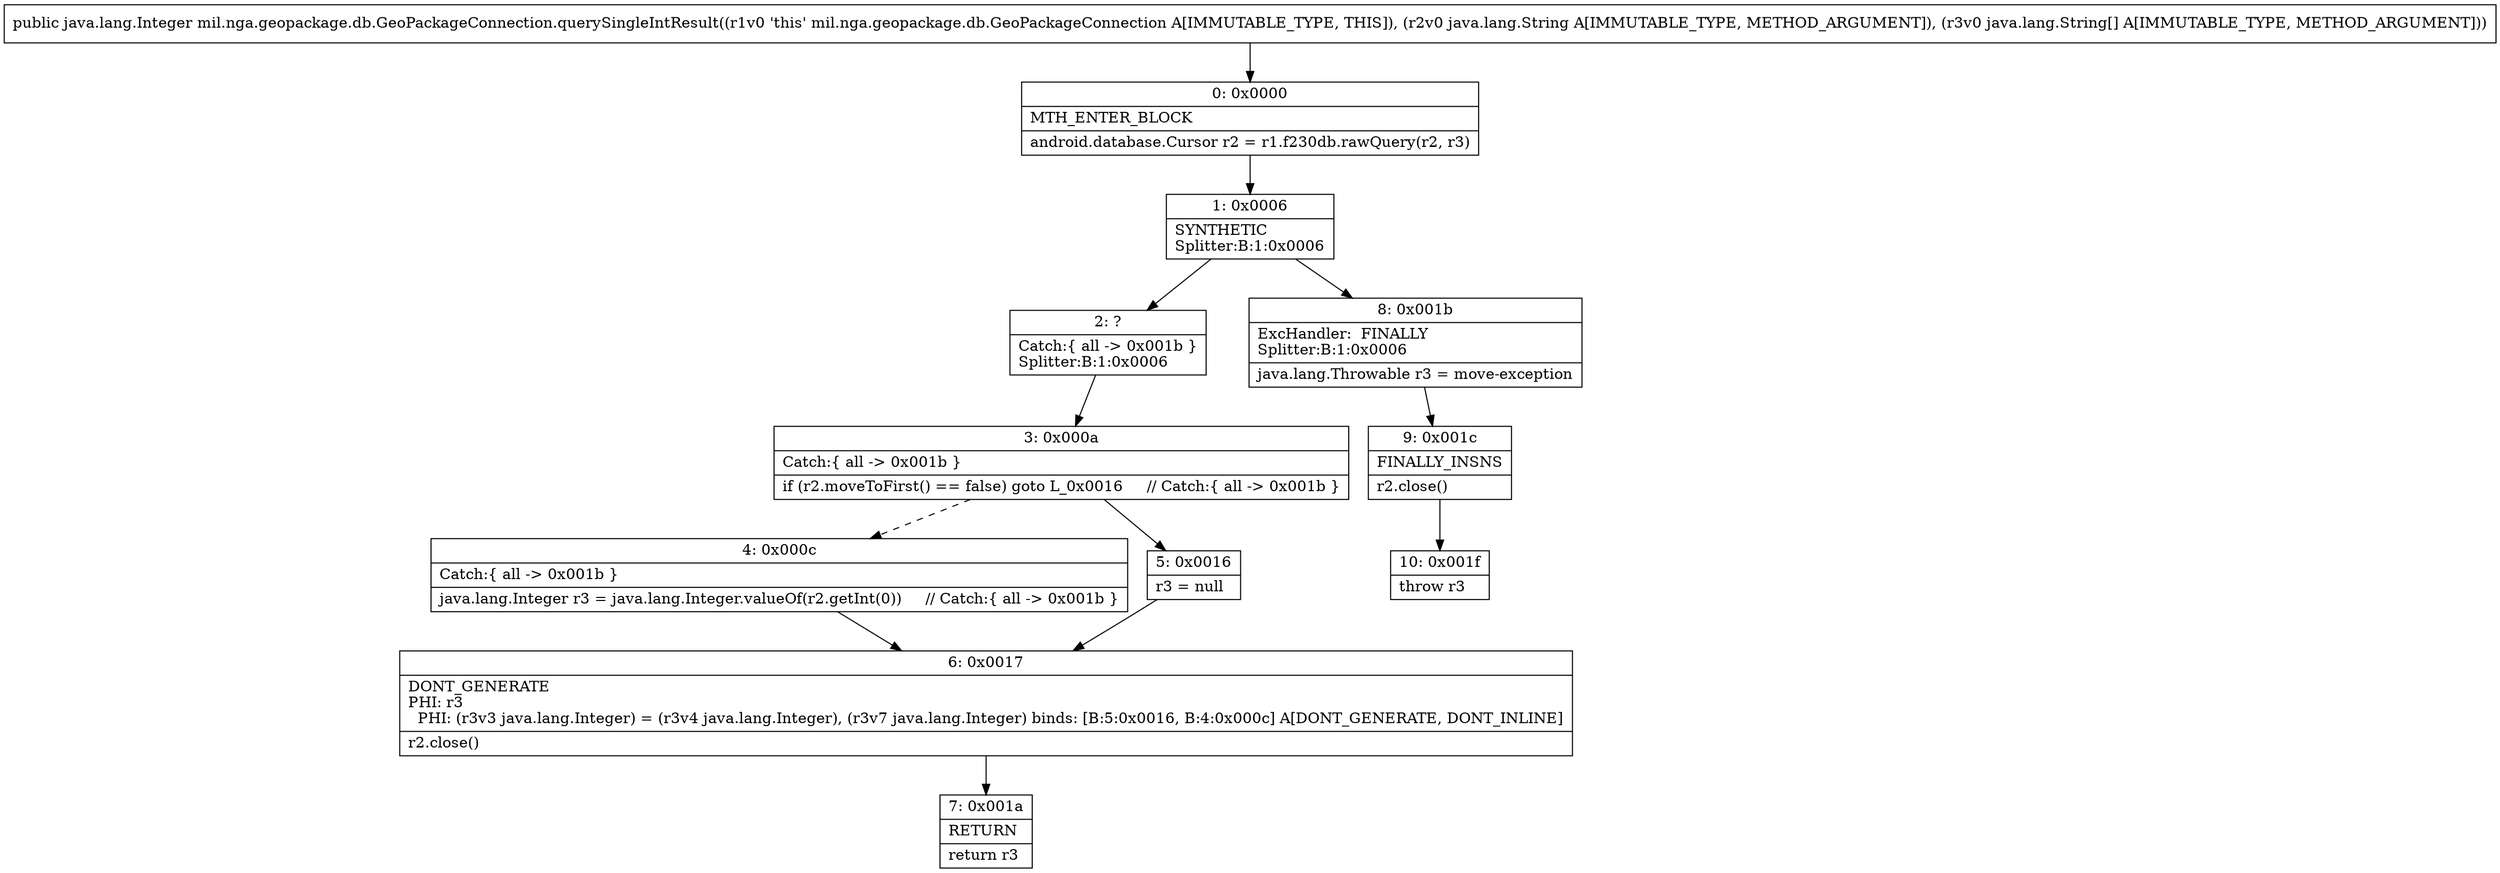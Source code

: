 digraph "CFG formil.nga.geopackage.db.GeoPackageConnection.querySingleIntResult(Ljava\/lang\/String;[Ljava\/lang\/String;)Ljava\/lang\/Integer;" {
Node_0 [shape=record,label="{0\:\ 0x0000|MTH_ENTER_BLOCK\l|android.database.Cursor r2 = r1.f230db.rawQuery(r2, r3)\l}"];
Node_1 [shape=record,label="{1\:\ 0x0006|SYNTHETIC\lSplitter:B:1:0x0006\l}"];
Node_2 [shape=record,label="{2\:\ ?|Catch:\{ all \-\> 0x001b \}\lSplitter:B:1:0x0006\l}"];
Node_3 [shape=record,label="{3\:\ 0x000a|Catch:\{ all \-\> 0x001b \}\l|if (r2.moveToFirst() == false) goto L_0x0016     \/\/ Catch:\{ all \-\> 0x001b \}\l}"];
Node_4 [shape=record,label="{4\:\ 0x000c|Catch:\{ all \-\> 0x001b \}\l|java.lang.Integer r3 = java.lang.Integer.valueOf(r2.getInt(0))     \/\/ Catch:\{ all \-\> 0x001b \}\l}"];
Node_5 [shape=record,label="{5\:\ 0x0016|r3 = null\l}"];
Node_6 [shape=record,label="{6\:\ 0x0017|DONT_GENERATE\lPHI: r3 \l  PHI: (r3v3 java.lang.Integer) = (r3v4 java.lang.Integer), (r3v7 java.lang.Integer) binds: [B:5:0x0016, B:4:0x000c] A[DONT_GENERATE, DONT_INLINE]\l|r2.close()\l}"];
Node_7 [shape=record,label="{7\:\ 0x001a|RETURN\l|return r3\l}"];
Node_8 [shape=record,label="{8\:\ 0x001b|ExcHandler:  FINALLY\lSplitter:B:1:0x0006\l|java.lang.Throwable r3 = move\-exception\l}"];
Node_9 [shape=record,label="{9\:\ 0x001c|FINALLY_INSNS\l|r2.close()\l}"];
Node_10 [shape=record,label="{10\:\ 0x001f|throw r3\l}"];
MethodNode[shape=record,label="{public java.lang.Integer mil.nga.geopackage.db.GeoPackageConnection.querySingleIntResult((r1v0 'this' mil.nga.geopackage.db.GeoPackageConnection A[IMMUTABLE_TYPE, THIS]), (r2v0 java.lang.String A[IMMUTABLE_TYPE, METHOD_ARGUMENT]), (r3v0 java.lang.String[] A[IMMUTABLE_TYPE, METHOD_ARGUMENT])) }"];
MethodNode -> Node_0;
Node_0 -> Node_1;
Node_1 -> Node_2;
Node_1 -> Node_8;
Node_2 -> Node_3;
Node_3 -> Node_4[style=dashed];
Node_3 -> Node_5;
Node_4 -> Node_6;
Node_5 -> Node_6;
Node_6 -> Node_7;
Node_8 -> Node_9;
Node_9 -> Node_10;
}

